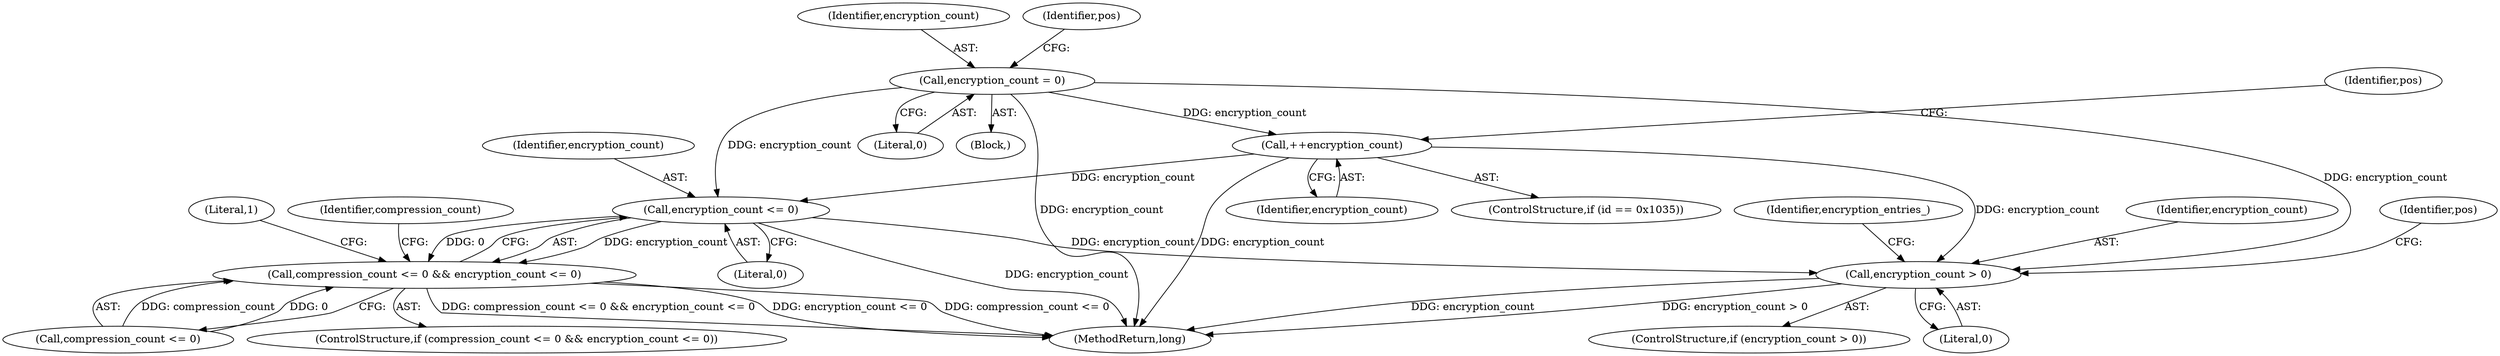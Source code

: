 digraph "0_Android_04839626ed859623901ebd3a5fd483982186b59d_181@API" {
"1000163" [label="(Call,++encryption_count)"];
"1000128" [label="(Call,encryption_count = 0)"];
"1000177" [label="(Call,encryption_count <= 0)"];
"1000173" [label="(Call,compression_count <= 0 && encryption_count <= 0)"];
"1000198" [label="(Call,encryption_count > 0)"];
"1000182" [label="(Literal,1)"];
"1000166" [label="(Identifier,pos)"];
"1000197" [label="(ControlStructure,if (encryption_count > 0))"];
"1000198" [label="(Call,encryption_count > 0)"];
"1000128" [label="(Call,encryption_count = 0)"];
"1000362" [label="(MethodReturn,long)"];
"1000177" [label="(Call,encryption_count <= 0)"];
"1000130" [label="(Literal,0)"];
"1000215" [label="(Identifier,pos)"];
"1000204" [label="(Identifier,encryption_entries_)"];
"1000110" [label="(Block,)"];
"1000164" [label="(Identifier,encryption_count)"];
"1000200" [label="(Literal,0)"];
"1000129" [label="(Identifier,encryption_count)"];
"1000178" [label="(Identifier,encryption_count)"];
"1000133" [label="(Identifier,pos)"];
"1000159" [label="(ControlStructure,if (id == 0x1035))"];
"1000163" [label="(Call,++encryption_count)"];
"1000179" [label="(Literal,0)"];
"1000174" [label="(Call,compression_count <= 0)"];
"1000173" [label="(Call,compression_count <= 0 && encryption_count <= 0)"];
"1000172" [label="(ControlStructure,if (compression_count <= 0 && encryption_count <= 0))"];
"1000185" [label="(Identifier,compression_count)"];
"1000199" [label="(Identifier,encryption_count)"];
"1000163" -> "1000159"  [label="AST: "];
"1000163" -> "1000164"  [label="CFG: "];
"1000164" -> "1000163"  [label="AST: "];
"1000166" -> "1000163"  [label="CFG: "];
"1000163" -> "1000362"  [label="DDG: encryption_count"];
"1000128" -> "1000163"  [label="DDG: encryption_count"];
"1000163" -> "1000177"  [label="DDG: encryption_count"];
"1000163" -> "1000198"  [label="DDG: encryption_count"];
"1000128" -> "1000110"  [label="AST: "];
"1000128" -> "1000130"  [label="CFG: "];
"1000129" -> "1000128"  [label="AST: "];
"1000130" -> "1000128"  [label="AST: "];
"1000133" -> "1000128"  [label="CFG: "];
"1000128" -> "1000362"  [label="DDG: encryption_count"];
"1000128" -> "1000177"  [label="DDG: encryption_count"];
"1000128" -> "1000198"  [label="DDG: encryption_count"];
"1000177" -> "1000173"  [label="AST: "];
"1000177" -> "1000179"  [label="CFG: "];
"1000178" -> "1000177"  [label="AST: "];
"1000179" -> "1000177"  [label="AST: "];
"1000173" -> "1000177"  [label="CFG: "];
"1000177" -> "1000362"  [label="DDG: encryption_count"];
"1000177" -> "1000173"  [label="DDG: encryption_count"];
"1000177" -> "1000173"  [label="DDG: 0"];
"1000177" -> "1000198"  [label="DDG: encryption_count"];
"1000173" -> "1000172"  [label="AST: "];
"1000173" -> "1000174"  [label="CFG: "];
"1000174" -> "1000173"  [label="AST: "];
"1000182" -> "1000173"  [label="CFG: "];
"1000185" -> "1000173"  [label="CFG: "];
"1000173" -> "1000362"  [label="DDG: compression_count <= 0 && encryption_count <= 0"];
"1000173" -> "1000362"  [label="DDG: encryption_count <= 0"];
"1000173" -> "1000362"  [label="DDG: compression_count <= 0"];
"1000174" -> "1000173"  [label="DDG: compression_count"];
"1000174" -> "1000173"  [label="DDG: 0"];
"1000198" -> "1000197"  [label="AST: "];
"1000198" -> "1000200"  [label="CFG: "];
"1000199" -> "1000198"  [label="AST: "];
"1000200" -> "1000198"  [label="AST: "];
"1000204" -> "1000198"  [label="CFG: "];
"1000215" -> "1000198"  [label="CFG: "];
"1000198" -> "1000362"  [label="DDG: encryption_count"];
"1000198" -> "1000362"  [label="DDG: encryption_count > 0"];
}
